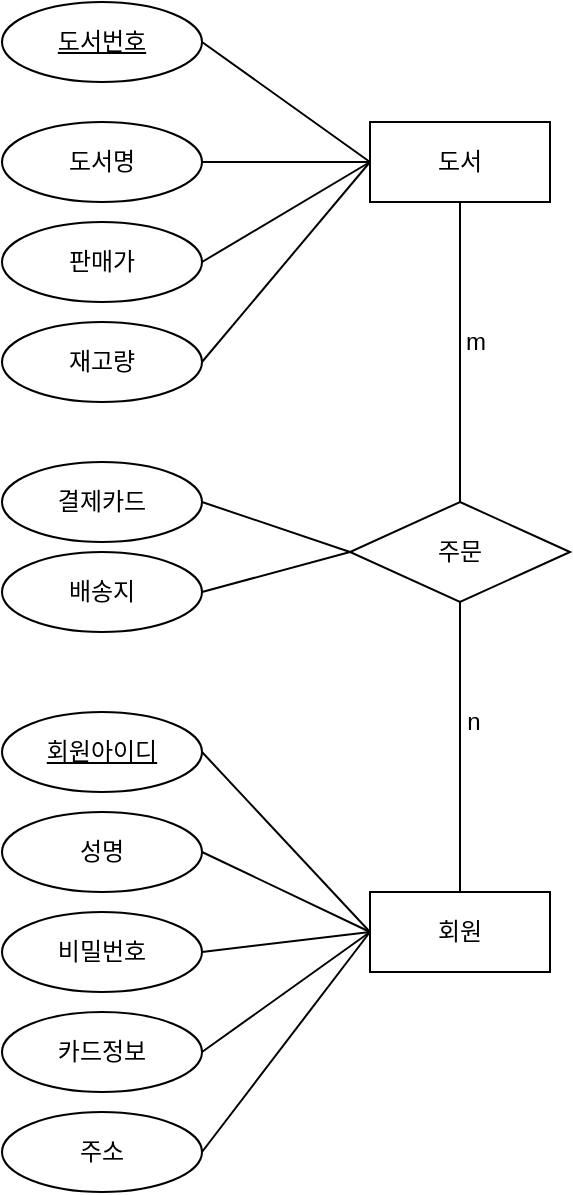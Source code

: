 <mxfile version="13.8.0" type="github">
  <diagram id="zZjGXtsCJQrMbB_IdUND" name="Page-1">
    <mxGraphModel dx="801" dy="686" grid="1" gridSize="10" guides="1" tooltips="1" connect="1" arrows="1" fold="1" page="1" pageScale="1" pageWidth="827" pageHeight="1169" math="0" shadow="0">
      <root>
        <mxCell id="0" />
        <mxCell id="1" parent="0" />
        <mxCell id="d_bSjSpFqJbaJfQyLbfq-1" value="회원" style="rounded=0;whiteSpace=wrap;html=1;" vertex="1" parent="1">
          <mxGeometry x="228" y="485" width="90" height="40" as="geometry" />
        </mxCell>
        <mxCell id="d_bSjSpFqJbaJfQyLbfq-4" value="성명&lt;span style=&quot;color: rgba(0 , 0 , 0 , 0) ; font-family: monospace ; font-size: 0px&quot;&gt;%3CmxGraphModel%3E%3Croot%3E%3CmxCell%20id%3D%220%22%2F%3E%3CmxCell%20id%3D%221%22%20parent%3D%220%22%2F%3E%3CmxCell%20id%3D%222%22%20value%3D%22%ED%9A%8C%EC%9B%90%EC%95%84%EC%9D%B4%EB%94%94%22%20style%3D%22ellipse%3BwhiteSpace%3Dwrap%3Bhtml%3D1%3B%22%20vertex%3D%221%22%20parent%3D%221%22%3E%3CmxGeometry%20x%3D%22140%22%20y%3D%2290%22%20width%3D%22100%22%20height%3D%2240%22%20as%3D%22geometry%22%2F%3E%3C%2FmxCell%3E%3C%2Froot%3E%3C%2FmxGraphModel%3E&lt;/span&gt;" style="ellipse;whiteSpace=wrap;html=1;" vertex="1" parent="1">
          <mxGeometry x="44" y="445" width="100" height="40" as="geometry" />
        </mxCell>
        <mxCell id="d_bSjSpFqJbaJfQyLbfq-5" value="비밀번호" style="ellipse;whiteSpace=wrap;html=1;" vertex="1" parent="1">
          <mxGeometry x="44" y="495" width="100" height="40" as="geometry" />
        </mxCell>
        <mxCell id="d_bSjSpFqJbaJfQyLbfq-6" value="카드정보&lt;span style=&quot;color: rgba(0 , 0 , 0 , 0) ; font-family: monospace ; font-size: 0px&quot;&gt;%3CmxGraphModel%3E%3Croot%3E%3CmxCell%20id%3D%220%22%2F%3E%3CmxCell%20id%3D%221%22%20parent%3D%220%22%2F%3E%3CmxCell%20id%3D%222%22%20value%3D%22%ED%9A%8C%EC%9B%90%EC%95%84%EC%9D%B4%EB%94%94%22%20style%3D%22ellipse%3BwhiteSpace%3Dwrap%3Bhtml%3D1%3B%22%20vertex%3D%221%22%20parent%3D%221%22%3E%3CmxGeometry%20x%3D%22140%22%20y%3D%2290%22%20width%3D%22100%22%20height%3D%2240%22%20as%3D%22geometry%22%2F%3E%3C%2FmxCell%3E%3C%2Froot%3E%3C%2FmxGraphModel%3E&lt;/span&gt;" style="ellipse;whiteSpace=wrap;html=1;" vertex="1" parent="1">
          <mxGeometry x="44" y="545" width="100" height="40" as="geometry" />
        </mxCell>
        <mxCell id="d_bSjSpFqJbaJfQyLbfq-7" value="주소" style="ellipse;whiteSpace=wrap;html=1;" vertex="1" parent="1">
          <mxGeometry x="44" y="595" width="100" height="40" as="geometry" />
        </mxCell>
        <mxCell id="d_bSjSpFqJbaJfQyLbfq-8" value="" style="endArrow=none;html=1;exitX=1;exitY=0.5;exitDx=0;exitDy=0;entryX=0;entryY=0.5;entryDx=0;entryDy=0;" edge="1" parent="1" source="d_bSjSpFqJbaJfQyLbfq-14" target="d_bSjSpFqJbaJfQyLbfq-1">
          <mxGeometry width="50" height="50" relative="1" as="geometry">
            <mxPoint x="144" y="415" as="sourcePoint" />
            <mxPoint x="344" y="445" as="targetPoint" />
            <Array as="points" />
          </mxGeometry>
        </mxCell>
        <mxCell id="d_bSjSpFqJbaJfQyLbfq-9" value="" style="endArrow=none;html=1;entryX=0;entryY=0.5;entryDx=0;entryDy=0;exitX=1;exitY=0.5;exitDx=0;exitDy=0;" edge="1" parent="1" source="d_bSjSpFqJbaJfQyLbfq-4" target="d_bSjSpFqJbaJfQyLbfq-1">
          <mxGeometry width="50" height="50" relative="1" as="geometry">
            <mxPoint x="164" y="485" as="sourcePoint" />
            <mxPoint x="234" y="565" as="targetPoint" />
            <Array as="points" />
          </mxGeometry>
        </mxCell>
        <mxCell id="d_bSjSpFqJbaJfQyLbfq-10" value="" style="endArrow=none;html=1;exitX=1;exitY=0.5;exitDx=0;exitDy=0;entryX=0;entryY=0.5;entryDx=0;entryDy=0;" edge="1" parent="1" source="d_bSjSpFqJbaJfQyLbfq-5" target="d_bSjSpFqJbaJfQyLbfq-1">
          <mxGeometry width="50" height="50" relative="1" as="geometry">
            <mxPoint x="154" y="475" as="sourcePoint" />
            <mxPoint x="224" y="555" as="targetPoint" />
            <Array as="points" />
          </mxGeometry>
        </mxCell>
        <mxCell id="d_bSjSpFqJbaJfQyLbfq-11" value="" style="endArrow=none;html=1;entryX=0;entryY=0.5;entryDx=0;entryDy=0;exitX=1;exitY=0.5;exitDx=0;exitDy=0;" edge="1" parent="1" source="d_bSjSpFqJbaJfQyLbfq-6" target="d_bSjSpFqJbaJfQyLbfq-1">
          <mxGeometry width="50" height="50" relative="1" as="geometry">
            <mxPoint x="164" y="485" as="sourcePoint" />
            <mxPoint x="254" y="535" as="targetPoint" />
            <Array as="points" />
          </mxGeometry>
        </mxCell>
        <mxCell id="d_bSjSpFqJbaJfQyLbfq-12" value="" style="endArrow=none;html=1;entryX=0;entryY=0.5;entryDx=0;entryDy=0;exitX=1;exitY=0.5;exitDx=0;exitDy=0;" edge="1" parent="1" source="d_bSjSpFqJbaJfQyLbfq-7" target="d_bSjSpFqJbaJfQyLbfq-1">
          <mxGeometry width="50" height="50" relative="1" as="geometry">
            <mxPoint x="174" y="495" as="sourcePoint" />
            <mxPoint x="264" y="545" as="targetPoint" />
            <Array as="points" />
          </mxGeometry>
        </mxCell>
        <mxCell id="d_bSjSpFqJbaJfQyLbfq-14" value="회원아이디" style="ellipse;whiteSpace=wrap;html=1;align=center;fontStyle=4;" vertex="1" parent="1">
          <mxGeometry x="44" y="395" width="100" height="40" as="geometry" />
        </mxCell>
        <mxCell id="d_bSjSpFqJbaJfQyLbfq-15" value="도서" style="rounded=0;whiteSpace=wrap;html=1;" vertex="1" parent="1">
          <mxGeometry x="228" y="100" width="90" height="40" as="geometry" />
        </mxCell>
        <mxCell id="d_bSjSpFqJbaJfQyLbfq-16" value="도서명&lt;span style=&quot;color: rgba(0 , 0 , 0 , 0) ; font-family: monospace ; font-size: 0px&quot;&gt;%3CmxGraphModel%3E%3Croot%3E%3CmxCell%20id%3D%220%22%2F%3E%3CmxCell%20id%3D%221%22%20parent%3D%220%22%2F%3E%3CmxCell%20id%3D%222%22%20value%3D%22%EC%84%B1%EB%AA%85%26lt%3Bspan%20style%3D%26quot%3Bcolor%3A%20rgba(0%20%2C%200%20%2C%200%20%2C%200)%20%3B%20font-family%3A%20monospace%20%3B%20font-size%3A%200px%26quot%3B%26gt%3B%253CmxGraphModel%253E%253Croot%253E%253CmxCell%2520id%253D%25220%2522%252F%253E%253CmxCell%2520id%253D%25221%2522%2520parent%253D%25220%2522%252F%253E%253CmxCell%2520id%253D%25222%2522%2520value%253D%2522%25ED%259A%258C%25EC%259B%2590%25EC%2595%2584%25EC%259D%25B4%25EB%2594%2594%2522%2520style%253D%2522ellipse%253BwhiteSpace%253Dwrap%253Bhtml%253D1%253B%2522%2520vertex%253D%25221%2522%2520parent%253D%25221%2522%253E%253CmxGeometry%2520x%253D%2522140%2522%2520y%253D%252290%2522%2520width%253D%2522100%2522%2520height%253D%252240%2522%2520as%253D%2522geometry%2522%252F%253E%253C%252FmxCell%253E%253C%252Froot%253E%253C%252FmxGraphModel%253E%26lt%3B%2Fspan%26gt%3B%22%20style%3D%22ellipse%3BwhiteSpace%3Dwrap%3Bhtml%3D1%3B%22%20vertex%3D%221%22%20parent%3D%221%22%3E%3CmxGeometry%20x%3D%22140%22%20y%3D%22150%22%20width%3D%22100%22%20height%3D%2240%22%20as%3D%22geometry%22%2F%3E%3C%2FmxCell%3E%3C%2Froot%3E%3C%2FmxGraphModel%3E&lt;br&gt;&lt;/span&gt;" style="ellipse;whiteSpace=wrap;html=1;" vertex="1" parent="1">
          <mxGeometry x="44" y="100" width="100" height="40" as="geometry" />
        </mxCell>
        <mxCell id="d_bSjSpFqJbaJfQyLbfq-17" value="판매가" style="ellipse;whiteSpace=wrap;html=1;" vertex="1" parent="1">
          <mxGeometry x="44" y="150" width="100" height="40" as="geometry" />
        </mxCell>
        <mxCell id="d_bSjSpFqJbaJfQyLbfq-18" value="재고량" style="ellipse;whiteSpace=wrap;html=1;" vertex="1" parent="1">
          <mxGeometry x="44" y="200" width="100" height="40" as="geometry" />
        </mxCell>
        <mxCell id="d_bSjSpFqJbaJfQyLbfq-19" value="도서번호" style="ellipse;whiteSpace=wrap;html=1;align=center;fontStyle=4;" vertex="1" parent="1">
          <mxGeometry x="44" y="40" width="100" height="40" as="geometry" />
        </mxCell>
        <mxCell id="d_bSjSpFqJbaJfQyLbfq-20" value="" style="endArrow=none;html=1;entryX=0;entryY=0.5;entryDx=0;entryDy=0;exitX=1;exitY=0.5;exitDx=0;exitDy=0;" edge="1" parent="1" source="d_bSjSpFqJbaJfQyLbfq-19" target="d_bSjSpFqJbaJfQyLbfq-15">
          <mxGeometry width="50" height="50" relative="1" as="geometry">
            <mxPoint x="154" y="-30" as="sourcePoint" />
            <mxPoint x="244" y="-140" as="targetPoint" />
            <Array as="points" />
          </mxGeometry>
        </mxCell>
        <mxCell id="d_bSjSpFqJbaJfQyLbfq-21" value="" style="endArrow=none;html=1;entryX=0;entryY=0.5;entryDx=0;entryDy=0;exitX=1;exitY=0.5;exitDx=0;exitDy=0;" edge="1" parent="1" source="d_bSjSpFqJbaJfQyLbfq-16" target="d_bSjSpFqJbaJfQyLbfq-15">
          <mxGeometry width="50" height="50" relative="1" as="geometry">
            <mxPoint x="164" y="-20" as="sourcePoint" />
            <mxPoint x="254" y="-130" as="targetPoint" />
            <Array as="points" />
          </mxGeometry>
        </mxCell>
        <mxCell id="d_bSjSpFqJbaJfQyLbfq-22" value="" style="endArrow=none;html=1;entryX=0;entryY=0.5;entryDx=0;entryDy=0;exitX=1;exitY=0.5;exitDx=0;exitDy=0;" edge="1" parent="1" source="d_bSjSpFqJbaJfQyLbfq-17" target="d_bSjSpFqJbaJfQyLbfq-15">
          <mxGeometry width="50" height="50" relative="1" as="geometry">
            <mxPoint x="174" y="-10" as="sourcePoint" />
            <mxPoint x="264" y="-120" as="targetPoint" />
            <Array as="points" />
          </mxGeometry>
        </mxCell>
        <mxCell id="d_bSjSpFqJbaJfQyLbfq-23" value="" style="endArrow=none;html=1;entryX=0;entryY=0.5;entryDx=0;entryDy=0;exitX=1;exitY=0.5;exitDx=0;exitDy=0;" edge="1" parent="1" source="d_bSjSpFqJbaJfQyLbfq-18" target="d_bSjSpFqJbaJfQyLbfq-15">
          <mxGeometry width="50" height="50" relative="1" as="geometry">
            <mxPoint x="184" as="sourcePoint" />
            <mxPoint x="274" y="-110" as="targetPoint" />
            <Array as="points" />
          </mxGeometry>
        </mxCell>
        <mxCell id="d_bSjSpFqJbaJfQyLbfq-24" value="주문" style="rhombus;whiteSpace=wrap;html=1;" vertex="1" parent="1">
          <mxGeometry x="218" y="290" width="110" height="50" as="geometry" />
        </mxCell>
        <mxCell id="d_bSjSpFqJbaJfQyLbfq-25" value="결제카드" style="ellipse;whiteSpace=wrap;html=1;" vertex="1" parent="1">
          <mxGeometry x="44" y="270" width="100" height="40" as="geometry" />
        </mxCell>
        <mxCell id="d_bSjSpFqJbaJfQyLbfq-32" value="배송지" style="ellipse;whiteSpace=wrap;html=1;" vertex="1" parent="1">
          <mxGeometry x="44" y="315" width="100" height="40" as="geometry" />
        </mxCell>
        <mxCell id="d_bSjSpFqJbaJfQyLbfq-39" value="" style="endArrow=none;html=1;exitX=1;exitY=0.5;exitDx=0;exitDy=0;entryX=0;entryY=0.5;entryDx=0;entryDy=0;" edge="1" parent="1" source="d_bSjSpFqJbaJfQyLbfq-32" target="d_bSjSpFqJbaJfQyLbfq-24">
          <mxGeometry width="50" height="50" relative="1" as="geometry">
            <mxPoint x="254" y="195" as="sourcePoint" />
            <mxPoint x="304" y="145" as="targetPoint" />
          </mxGeometry>
        </mxCell>
        <mxCell id="d_bSjSpFqJbaJfQyLbfq-41" value="" style="endArrow=none;html=1;exitX=1;exitY=0.5;exitDx=0;exitDy=0;entryX=0;entryY=0.5;entryDx=0;entryDy=0;" edge="1" parent="1" source="d_bSjSpFqJbaJfQyLbfq-25" target="d_bSjSpFqJbaJfQyLbfq-24">
          <mxGeometry width="50" height="50" relative="1" as="geometry">
            <mxPoint x="174" y="260" as="sourcePoint" />
            <mxPoint x="210" y="265" as="targetPoint" />
          </mxGeometry>
        </mxCell>
        <mxCell id="d_bSjSpFqJbaJfQyLbfq-45" value="" style="endArrow=none;html=1;entryX=0.5;entryY=1;entryDx=0;entryDy=0;exitX=0.5;exitY=0;exitDx=0;exitDy=0;" edge="1" parent="1" source="d_bSjSpFqJbaJfQyLbfq-24" target="d_bSjSpFqJbaJfQyLbfq-15">
          <mxGeometry width="50" height="50" relative="1" as="geometry">
            <mxPoint x="390" y="370" as="sourcePoint" />
            <mxPoint x="440" y="320" as="targetPoint" />
          </mxGeometry>
        </mxCell>
        <mxCell id="d_bSjSpFqJbaJfQyLbfq-46" value="" style="endArrow=none;html=1;entryX=0.5;entryY=1;entryDx=0;entryDy=0;exitX=0.5;exitY=0;exitDx=0;exitDy=0;" edge="1" parent="1" source="d_bSjSpFqJbaJfQyLbfq-1" target="d_bSjSpFqJbaJfQyLbfq-24">
          <mxGeometry width="50" height="50" relative="1" as="geometry">
            <mxPoint x="430" y="445" as="sourcePoint" />
            <mxPoint x="430" y="295" as="targetPoint" />
          </mxGeometry>
        </mxCell>
        <mxCell id="d_bSjSpFqJbaJfQyLbfq-47" value="m" style="text;html=1;strokeColor=none;fillColor=none;align=center;verticalAlign=middle;whiteSpace=wrap;rounded=0;" vertex="1" parent="1">
          <mxGeometry x="261" y="200" width="40" height="20" as="geometry" />
        </mxCell>
        <mxCell id="d_bSjSpFqJbaJfQyLbfq-48" value="n" style="text;html=1;strokeColor=none;fillColor=none;align=center;verticalAlign=middle;whiteSpace=wrap;rounded=0;" vertex="1" parent="1">
          <mxGeometry x="260" y="390" width="40" height="20" as="geometry" />
        </mxCell>
      </root>
    </mxGraphModel>
  </diagram>
</mxfile>
